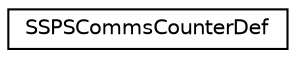 digraph "Graphical Class Hierarchy"
{
  edge [fontname="Helvetica",fontsize="10",labelfontname="Helvetica",labelfontsize="10"];
  node [fontname="Helvetica",fontsize="10",shape=record];
  rankdir="LR";
  Node1 [label="SSPSCommsCounterDef",height=0.2,width=0.4,color="black", fillcolor="white", style="filled",URL="$struct_s_s_p_s_comms_counter_def.html",tooltip="Definition of one custom counter. "];
}
